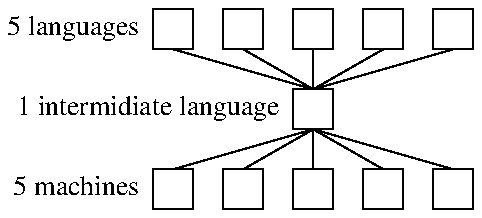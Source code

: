.PS
n = 5                       # number of languages & machines
boxht = .2;  boxwid = .2
h = .3; w = .35             # height and width for spacing
I: box at w*(n+1)/2,0       # intermediate language box
for i = 1 to n do {
    box with .s at i*w, h   # language box
    line from last box.s to I.n
    box with .n at i*w, -h  # machine box
    line from last box.n to I.s
}
"1 intermidiate language  " at I.w rjust
"5 languages  " at 2nd box .w rjust
"5 machines  " at 3rd box .w rjust
.PE
